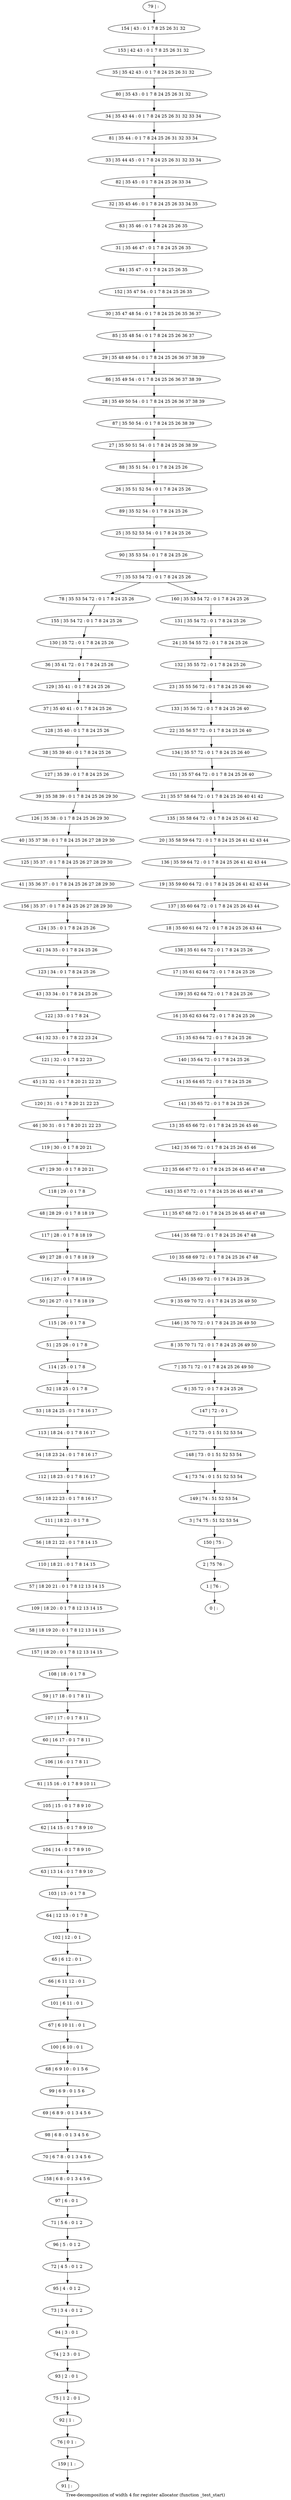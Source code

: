 digraph G {
graph [label="Tree-decomposition of width 4 for register allocator (function _test_start)"]
0[label="0 | : "];
1[label="1 | 76 : "];
2[label="2 | 75 76 : "];
3[label="3 | 74 75 : 51 52 53 54 "];
4[label="4 | 73 74 : 0 1 51 52 53 54 "];
5[label="5 | 72 73 : 0 1 51 52 53 54 "];
6[label="6 | 35 72 : 0 1 7 8 24 25 26 "];
7[label="7 | 35 71 72 : 0 1 7 8 24 25 26 49 50 "];
8[label="8 | 35 70 71 72 : 0 1 7 8 24 25 26 49 50 "];
9[label="9 | 35 69 70 72 : 0 1 7 8 24 25 26 49 50 "];
10[label="10 | 35 68 69 72 : 0 1 7 8 24 25 26 47 48 "];
11[label="11 | 35 67 68 72 : 0 1 7 8 24 25 26 45 46 47 48 "];
12[label="12 | 35 66 67 72 : 0 1 7 8 24 25 26 45 46 47 48 "];
13[label="13 | 35 65 66 72 : 0 1 7 8 24 25 26 45 46 "];
14[label="14 | 35 64 65 72 : 0 1 7 8 24 25 26 "];
15[label="15 | 35 63 64 72 : 0 1 7 8 24 25 26 "];
16[label="16 | 35 62 63 64 72 : 0 1 7 8 24 25 26 "];
17[label="17 | 35 61 62 64 72 : 0 1 7 8 24 25 26 "];
18[label="18 | 35 60 61 64 72 : 0 1 7 8 24 25 26 43 44 "];
19[label="19 | 35 59 60 64 72 : 0 1 7 8 24 25 26 41 42 43 44 "];
20[label="20 | 35 58 59 64 72 : 0 1 7 8 24 25 26 41 42 43 44 "];
21[label="21 | 35 57 58 64 72 : 0 1 7 8 24 25 26 40 41 42 "];
22[label="22 | 35 56 57 72 : 0 1 7 8 24 25 26 40 "];
23[label="23 | 35 55 56 72 : 0 1 7 8 24 25 26 40 "];
24[label="24 | 35 54 55 72 : 0 1 7 8 24 25 26 "];
25[label="25 | 35 52 53 54 : 0 1 7 8 24 25 26 "];
26[label="26 | 35 51 52 54 : 0 1 7 8 24 25 26 "];
27[label="27 | 35 50 51 54 : 0 1 7 8 24 25 26 38 39 "];
28[label="28 | 35 49 50 54 : 0 1 7 8 24 25 26 36 37 38 39 "];
29[label="29 | 35 48 49 54 : 0 1 7 8 24 25 26 36 37 38 39 "];
30[label="30 | 35 47 48 54 : 0 1 7 8 24 25 26 35 36 37 "];
31[label="31 | 35 46 47 : 0 1 7 8 24 25 26 35 "];
32[label="32 | 35 45 46 : 0 1 7 8 24 25 26 33 34 35 "];
33[label="33 | 35 44 45 : 0 1 7 8 24 25 26 31 32 33 34 "];
34[label="34 | 35 43 44 : 0 1 7 8 24 25 26 31 32 33 34 "];
35[label="35 | 35 42 43 : 0 1 7 8 24 25 26 31 32 "];
36[label="36 | 35 41 72 : 0 1 7 8 24 25 26 "];
37[label="37 | 35 40 41 : 0 1 7 8 24 25 26 "];
38[label="38 | 35 39 40 : 0 1 7 8 24 25 26 "];
39[label="39 | 35 38 39 : 0 1 7 8 24 25 26 29 30 "];
40[label="40 | 35 37 38 : 0 1 7 8 24 25 26 27 28 29 30 "];
41[label="41 | 35 36 37 : 0 1 7 8 24 25 26 27 28 29 30 "];
42[label="42 | 34 35 : 0 1 7 8 24 25 26 "];
43[label="43 | 33 34 : 0 1 7 8 24 25 26 "];
44[label="44 | 32 33 : 0 1 7 8 22 23 24 "];
45[label="45 | 31 32 : 0 1 7 8 20 21 22 23 "];
46[label="46 | 30 31 : 0 1 7 8 20 21 22 23 "];
47[label="47 | 29 30 : 0 1 7 8 20 21 "];
48[label="48 | 28 29 : 0 1 7 8 18 19 "];
49[label="49 | 27 28 : 0 1 7 8 18 19 "];
50[label="50 | 26 27 : 0 1 7 8 18 19 "];
51[label="51 | 25 26 : 0 1 7 8 "];
52[label="52 | 18 25 : 0 1 7 8 "];
53[label="53 | 18 24 25 : 0 1 7 8 16 17 "];
54[label="54 | 18 23 24 : 0 1 7 8 16 17 "];
55[label="55 | 18 22 23 : 0 1 7 8 16 17 "];
56[label="56 | 18 21 22 : 0 1 7 8 14 15 "];
57[label="57 | 18 20 21 : 0 1 7 8 12 13 14 15 "];
58[label="58 | 18 19 20 : 0 1 7 8 12 13 14 15 "];
59[label="59 | 17 18 : 0 1 7 8 11 "];
60[label="60 | 16 17 : 0 1 7 8 11 "];
61[label="61 | 15 16 : 0 1 7 8 9 10 11 "];
62[label="62 | 14 15 : 0 1 7 8 9 10 "];
63[label="63 | 13 14 : 0 1 7 8 9 10 "];
64[label="64 | 12 13 : 0 1 7 8 "];
65[label="65 | 6 12 : 0 1 "];
66[label="66 | 6 11 12 : 0 1 "];
67[label="67 | 6 10 11 : 0 1 "];
68[label="68 | 6 9 10 : 0 1 5 6 "];
69[label="69 | 6 8 9 : 0 1 3 4 5 6 "];
70[label="70 | 6 7 8 : 0 1 3 4 5 6 "];
71[label="71 | 5 6 : 0 1 2 "];
72[label="72 | 4 5 : 0 1 2 "];
73[label="73 | 3 4 : 0 1 2 "];
74[label="74 | 2 3 : 0 1 "];
75[label="75 | 1 2 : 0 1 "];
76[label="76 | 0 1 : "];
77[label="77 | 35 53 54 72 : 0 1 7 8 24 25 26 "];
78[label="78 | 35 53 54 72 : 0 1 7 8 24 25 26 "];
79[label="79 | : "];
80[label="80 | 35 43 : 0 1 7 8 24 25 26 31 32 "];
81[label="81 | 35 44 : 0 1 7 8 24 25 26 31 32 33 34 "];
82[label="82 | 35 45 : 0 1 7 8 24 25 26 33 34 "];
83[label="83 | 35 46 : 0 1 7 8 24 25 26 35 "];
84[label="84 | 35 47 : 0 1 7 8 24 25 26 35 "];
85[label="85 | 35 48 54 : 0 1 7 8 24 25 26 36 37 "];
86[label="86 | 35 49 54 : 0 1 7 8 24 25 26 36 37 38 39 "];
87[label="87 | 35 50 54 : 0 1 7 8 24 25 26 38 39 "];
88[label="88 | 35 51 54 : 0 1 7 8 24 25 26 "];
89[label="89 | 35 52 54 : 0 1 7 8 24 25 26 "];
90[label="90 | 35 53 54 : 0 1 7 8 24 25 26 "];
91[label="91 | : "];
92[label="92 | 1 : "];
93[label="93 | 2 : 0 1 "];
94[label="94 | 3 : 0 1 "];
95[label="95 | 4 : 0 1 2 "];
96[label="96 | 5 : 0 1 2 "];
97[label="97 | 6 : 0 1 "];
98[label="98 | 6 8 : 0 1 3 4 5 6 "];
99[label="99 | 6 9 : 0 1 5 6 "];
100[label="100 | 6 10 : 0 1 "];
101[label="101 | 6 11 : 0 1 "];
102[label="102 | 12 : 0 1 "];
103[label="103 | 13 : 0 1 7 8 "];
104[label="104 | 14 : 0 1 7 8 9 10 "];
105[label="105 | 15 : 0 1 7 8 9 10 "];
106[label="106 | 16 : 0 1 7 8 11 "];
107[label="107 | 17 : 0 1 7 8 11 "];
108[label="108 | 18 : 0 1 7 8 "];
109[label="109 | 18 20 : 0 1 7 8 12 13 14 15 "];
110[label="110 | 18 21 : 0 1 7 8 14 15 "];
111[label="111 | 18 22 : 0 1 7 8 "];
112[label="112 | 18 23 : 0 1 7 8 16 17 "];
113[label="113 | 18 24 : 0 1 7 8 16 17 "];
114[label="114 | 25 : 0 1 7 8 "];
115[label="115 | 26 : 0 1 7 8 "];
116[label="116 | 27 : 0 1 7 8 18 19 "];
117[label="117 | 28 : 0 1 7 8 18 19 "];
118[label="118 | 29 : 0 1 7 8 "];
119[label="119 | 30 : 0 1 7 8 20 21 "];
120[label="120 | 31 : 0 1 7 8 20 21 22 23 "];
121[label="121 | 32 : 0 1 7 8 22 23 "];
122[label="122 | 33 : 0 1 7 8 24 "];
123[label="123 | 34 : 0 1 7 8 24 25 26 "];
124[label="124 | 35 : 0 1 7 8 24 25 26 "];
125[label="125 | 35 37 : 0 1 7 8 24 25 26 27 28 29 30 "];
126[label="126 | 35 38 : 0 1 7 8 24 25 26 29 30 "];
127[label="127 | 35 39 : 0 1 7 8 24 25 26 "];
128[label="128 | 35 40 : 0 1 7 8 24 25 26 "];
129[label="129 | 35 41 : 0 1 7 8 24 25 26 "];
130[label="130 | 35 72 : 0 1 7 8 24 25 26 "];
131[label="131 | 35 54 72 : 0 1 7 8 24 25 26 "];
132[label="132 | 35 55 72 : 0 1 7 8 24 25 26 "];
133[label="133 | 35 56 72 : 0 1 7 8 24 25 26 40 "];
134[label="134 | 35 57 72 : 0 1 7 8 24 25 26 40 "];
135[label="135 | 35 58 64 72 : 0 1 7 8 24 25 26 41 42 "];
136[label="136 | 35 59 64 72 : 0 1 7 8 24 25 26 41 42 43 44 "];
137[label="137 | 35 60 64 72 : 0 1 7 8 24 25 26 43 44 "];
138[label="138 | 35 61 64 72 : 0 1 7 8 24 25 26 "];
139[label="139 | 35 62 64 72 : 0 1 7 8 24 25 26 "];
140[label="140 | 35 64 72 : 0 1 7 8 24 25 26 "];
141[label="141 | 35 65 72 : 0 1 7 8 24 25 26 "];
142[label="142 | 35 66 72 : 0 1 7 8 24 25 26 45 46 "];
143[label="143 | 35 67 72 : 0 1 7 8 24 25 26 45 46 47 48 "];
144[label="144 | 35 68 72 : 0 1 7 8 24 25 26 47 48 "];
145[label="145 | 35 69 72 : 0 1 7 8 24 25 26 "];
146[label="146 | 35 70 72 : 0 1 7 8 24 25 26 49 50 "];
147[label="147 | 72 : 0 1 "];
148[label="148 | 73 : 0 1 51 52 53 54 "];
149[label="149 | 74 : 51 52 53 54 "];
150[label="150 | 75 : "];
151[label="151 | 35 57 64 72 : 0 1 7 8 24 25 26 40 "];
152[label="152 | 35 47 54 : 0 1 7 8 24 25 26 35 "];
153[label="153 | 42 43 : 0 1 7 8 25 26 31 32 "];
154[label="154 | 43 : 0 1 7 8 25 26 31 32 "];
155[label="155 | 35 54 72 : 0 1 7 8 24 25 26 "];
156[label="156 | 35 37 : 0 1 7 8 24 25 26 27 28 29 30 "];
157[label="157 | 18 20 : 0 1 7 8 12 13 14 15 "];
158[label="158 | 6 8 : 0 1 3 4 5 6 "];
159[label="159 | 1 : "];
160[label="160 | 35 53 54 72 : 0 1 7 8 24 25 26 "];
52->53 ;
65->66 ;
92->76 ;
75->92 ;
93->75 ;
74->93 ;
94->74 ;
73->94 ;
95->73 ;
72->95 ;
96->72 ;
71->96 ;
97->71 ;
98->70 ;
69->98 ;
99->69 ;
68->99 ;
100->68 ;
67->100 ;
101->67 ;
66->101 ;
102->65 ;
64->102 ;
103->64 ;
63->103 ;
104->63 ;
62->104 ;
105->62 ;
61->105 ;
106->61 ;
60->106 ;
107->60 ;
59->107 ;
108->59 ;
109->58 ;
57->109 ;
110->57 ;
56->110 ;
111->56 ;
55->111 ;
112->55 ;
54->112 ;
113->54 ;
53->113 ;
114->52 ;
51->114 ;
115->51 ;
50->115 ;
116->50 ;
49->116 ;
117->49 ;
48->117 ;
118->48 ;
47->118 ;
119->47 ;
46->119 ;
120->46 ;
45->120 ;
121->45 ;
44->121 ;
122->44 ;
43->122 ;
123->43 ;
42->123 ;
124->42 ;
125->41 ;
40->125 ;
126->40 ;
39->126 ;
127->39 ;
38->127 ;
128->38 ;
37->128 ;
129->37 ;
36->129 ;
130->36 ;
155->130 ;
78->155 ;
156->124 ;
41->156 ;
157->108 ;
58->157 ;
158->97 ;
70->158 ;
159->91 ;
76->159 ;
79->154 ;
154->153 ;
153->35 ;
35->80 ;
80->34 ;
34->81 ;
81->33 ;
33->82 ;
82->32 ;
32->83 ;
83->31 ;
31->84 ;
84->152 ;
152->30 ;
30->85 ;
85->29 ;
29->86 ;
86->28 ;
28->87 ;
87->27 ;
27->88 ;
88->26 ;
26->89 ;
89->25 ;
25->90 ;
90->77 ;
131->24 ;
24->132 ;
132->23 ;
23->133 ;
133->22 ;
22->134 ;
134->151 ;
151->21 ;
21->135 ;
135->20 ;
20->136 ;
136->19 ;
19->137 ;
137->18 ;
18->138 ;
138->17 ;
17->139 ;
139->16 ;
16->15 ;
15->140 ;
140->14 ;
14->141 ;
141->13 ;
13->142 ;
142->12 ;
12->143 ;
143->11 ;
11->144 ;
144->10 ;
10->145 ;
145->9 ;
9->146 ;
146->8 ;
8->7 ;
7->6 ;
6->147 ;
147->5 ;
5->148 ;
148->4 ;
4->149 ;
149->3 ;
3->150 ;
150->2 ;
2->1 ;
1->0 ;
160->131 ;
77->78 ;
77->160 ;
}
